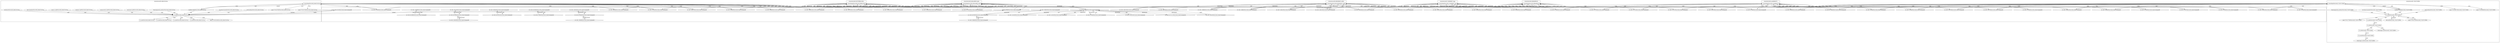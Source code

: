 digraph G {
	"10.1.80.1:35878#ServerID_OuterContainerID"->"1_fwatchdog#ServerID_667d78fb58-2fhs5"[ label="GET" ];
	"10.1.80.1:35876#ServerID_OuterContainerID"->"1_fwatchdog#ServerID_667d78fb58-2fhs5"[ label="GET" ];
	"1_fwatchdog#ServerID_667d78fb58-2fhs5"->"10.1.80.1:35876#ServerID_OuterContainerID"[ label="RESPONSE" ];
	"1_fwatchdog#ServerID_667d78fb58-2fhs5"->"10.1.80.1:35878#ServerID_OuterContainerID"[ label="RESPONSE" ];
	"10.1.80.1:35876#ServerID_OuterContainerID"->"1_fwatchdog#ServerID_79226724f3b6"[ label="read" ];
	"10.1.80.1:35878#ServerID_OuterContainerID"->"1_fwatchdog#ServerID_79226724f3b6"[ label="read" ];
	"10.1.80.1:46879#ServerID_OuterContainerID"->"1_fwatchdog#ServerID_6dcbcc88d5-4vpdn"[ label="GET" ];
	"1_fwatchdog#ServerID_6dcbcc88d5-4vpdn"->"10.1.80.1:46879#ServerID_OuterContainerID"[ label="RESPONSE" ];
	"10.1.80.1:46878#ServerID_OuterContainerID"->"1_fwatchdog#ServerID_6dcbcc88d5-4vpdn"[ label="GET" ];
	"1_fwatchdog#ServerID_6dcbcc88d5-4vpdn"->"10.1.80.1:46878#ServerID_OuterContainerID"[ label="RESPONSE" ];
	"10.1.80.1:45810#ServerID_OuterContainerID"->"1_fwatchdog#ServerID_8665dd9487-x4b6d"[ label="GET" ];
	"10.1.80.1:45812#ServerID_OuterContainerID"->"1_fwatchdog#ServerID_8665dd9487-x4b6d"[ label="GET" ];
	"1_fwatchdog#ServerID_79226724f3b6"->"10.1.80.1:35876#ServerID_OuterContainerID"[ label="write" ];
	"1_fwatchdog#ServerID_8665dd9487-x4b6d"->"10.1.80.1:45810#ServerID_OuterContainerID"[ label="RESPONSE" ];
	"1_fwatchdog#ServerID_8665dd9487-x4b6d"->"10.1.80.1:45812#ServerID_OuterContainerID"[ label="RESPONSE" ];
	"10.1.80.1:47366#ServerID_OuterContainerID"->"1_fwatchdog#ServerID_76c96688d7-2rgjp"[ label="GET" ];
	"1_fwatchdog#ServerID_76c96688d7-2rgjp"->"10.1.80.1:47366#ServerID_OuterContainerID"[ label="RESPONSE" ];
	"10.1.80.1:47367#ServerID_OuterContainerID"->"1_fwatchdog#ServerID_76c96688d7-2rgjp"[ label="GET" ];
	"1_fwatchdog#ServerID_76c96688d7-2rgjp"->"10.1.80.1:47367#ServerID_OuterContainerID"[ label="RESPONSE" ];
	"10.1.80.1:35901#ServerID_OuterContainerID"->"1_fwatchdog#ServerID_667d78fb58-2fhs5"[ label="GET" ];
	"1_fwatchdog#ServerID_667d78fb58-2fhs5"->"10.1.80.1:35901#ServerID_OuterContainerID"[ label="RESPONSE" ];
	"10.1.80.1:35900#ServerID_OuterContainerID"->"1_fwatchdog#ServerID_667d78fb58-2fhs5"[ label="GET" ];
	"1_fwatchdog#ServerID_79226724f3b6"->"10.1.80.1:35878#ServerID_OuterContainerID"[ label="write" ];
	"1_fwatchdog#ServerID_667d78fb58-2fhs5"->"10.1.80.1:35900#ServerID_OuterContainerID"[ label="RESPONSE" ];
	"10.1.80.1:46902#ServerID_OuterContainerID"->"1_fwatchdog#ServerID_6dcbcc88d5-4vpdn"[ label="GET" ];
	"1_fwatchdog#ServerID_6dcbcc88d5-4vpdn"->"10.1.80.1:46902#ServerID_OuterContainerID"[ label="RESPONSE" ];
	"10.1.80.1:46904#ServerID_OuterContainerID"->"1_fwatchdog#ServerID_6dcbcc88d5-4vpdn"[ label="GET" ];
	"1_fwatchdog#ServerID_6dcbcc88d5-4vpdn"->"10.1.80.1:46904#ServerID_OuterContainerID"[ label="RESPONSE" ];
	"10.1.80.1:46878#ServerID_OuterContainerID"->"1_fwatchdog#ServerID_d4de233c55aa"[ label="read" ];
	"10.1.80.1:46879#ServerID_OuterContainerID"->"1_fwatchdog#ServerID_d4de233c55aa"[ label="read" ];
	"1_fwatchdog#ServerID_d4de233c55aa"->"10.1.80.1:46879#ServerID_OuterContainerID"[ label="write" ];
	"1_fwatchdog#ServerID_d4de233c55aa"->"10.1.80.1:46878#ServerID_OuterContainerID"[ label="write" ];
	"10.1.80.1:45810#ServerID_OuterContainerID"->"1_fwatchdog#ServerID_8df4e6f0b536"[ label="read" ];
	"10.1.80.1:45812#ServerID_OuterContainerID"->"1_fwatchdog#ServerID_8df4e6f0b536"[ label="read" ];
	"1_fwatchdog#ServerID_8df4e6f0b536"->"10.1.80.1:45810#ServerID_OuterContainerID"[ label="write" ];
	"1_fwatchdog#ServerID_8df4e6f0b536"->"10.1.80.1:45812#ServerID_OuterContainerID"[ label="write" ];
	"10.1.80.1:47367#ServerID_OuterContainerID"->"1_fwatchdog#ServerID_a5edef8e0079"[ label="read" ];
	"10.1.80.1:47366#ServerID_OuterContainerID"->"1_fwatchdog#ServerID_a5edef8e0079"[ label="read" ];
	"1_fwatchdog#ServerID_a5edef8e0079"->"10.1.80.1:47366#ServerID_OuterContainerID"[ label="write" ];
	"1_fwatchdog#ServerID_a5edef8e0079"->"10.1.80.1:47367#ServerID_OuterContainerID"[ label="write" ];
	"10.1.80.1:45834#ServerID_OuterContainerID"->"1_fwatchdog#ServerID_8665dd9487-x4b6d"[ label="GET" ];
	"10.1.80.1:45836#ServerID_OuterContainerID"->"1_fwatchdog#ServerID_8665dd9487-x4b6d"[ label="GET" ];
	"1_fwatchdog#ServerID_8665dd9487-x4b6d"->"10.1.80.1:45836#ServerID_OuterContainerID"[ label="RESPONSE" ];
	"1_fwatchdog#ServerID_8665dd9487-x4b6d"->"10.1.80.1:45834#ServerID_OuterContainerID"[ label="RESPONSE" ];
	"10.1.80.1:47394#ServerID_OuterContainerID"->"1_fwatchdog#ServerID_76c96688d7-2rgjp"[ label="GET" ];
	"10.1.80.1:47392#ServerID_OuterContainerID"->"1_fwatchdog#ServerID_76c96688d7-2rgjp"[ label="GET" ];
	"1_fwatchdog#ServerID_76c96688d7-2rgjp"->"10.1.80.1:47392#ServerID_OuterContainerID"[ label="RESPONSE" ];
	"1_fwatchdog#ServerID_76c96688d7-2rgjp"->"10.1.80.1:47394#ServerID_OuterContainerID"[ label="RESPONSE" ];
	"10.1.80.247:53254#ServerID_OuterContainerID"->"1_fwatchdog#ServerID_6dcbcc88d5-4vpdn"[ label="POST" ];
	"1_fwatchdog#ServerID_6dcbcc88d5-4vpdn"->"gateway:8080#ServerID_OuterContainerID"[ label="POST" ];
	"1_fwatchdog#ServerID_6dcbcc88d5-4vpdn"->"10.1.80.247:8080#ServerID_OuterContainerID"[ label="POST" ];
	"10.1.80.247:54828#ServerID_OuterContainerID"->"1_fwatchdog#ServerID_667d78fb58-2fhs5"[ label="POST" ];
	"1_fwatchdog#ServerID_667d78fb58-2fhs5"->"10.1.80.247:54828#ServerID_OuterContainerID"[ label="RESPONSE" ];
	"10.1.80.247:8080#ServerID_OuterContainerID"->"1_fwatchdog#ServerID_6dcbcc88d5-4vpdn"[ label="RESPONSE" ];
	"gateway:8080#ServerID_OuterContainerID"->"1_fwatchdog#ServerID_6dcbcc88d5-4vpdn"[ label="RESPONSE" ];
	"1_fwatchdog#ServerID_6dcbcc88d5-4vpdn"->"10.1.80.247:53254#ServerID_OuterContainerID"[ label="RESPONSE" ];
	"10.1.80.1:35946#ServerID_OuterContainerID"->"1_fwatchdog#ServerID_667d78fb58-2fhs5"[ label="GET" ];
	"1_fwatchdog#ServerID_667d78fb58-2fhs5"->"10.1.80.1:35946#ServerID_OuterContainerID"[ label="RESPONSE" ];
	"10.1.80.1:35948#ServerID_OuterContainerID"->"1_fwatchdog#ServerID_667d78fb58-2fhs5"[ label="GET" ];
	"1_fwatchdog#ServerID_667d78fb58-2fhs5"->"10.1.80.1:35948#ServerID_OuterContainerID"[ label="RESPONSE" ];
	"10.1.80.1:46949#ServerID_OuterContainerID"->"1_fwatchdog#ServerID_6dcbcc88d5-4vpdn"[ label="GET" ];
	"1_fwatchdog#ServerID_6dcbcc88d5-4vpdn"->"10.1.80.1:46949#ServerID_OuterContainerID"[ label="RESPONSE" ];
	"10.1.80.1:46948#ServerID_OuterContainerID"->"1_fwatchdog#ServerID_6dcbcc88d5-4vpdn"[ label="GET" ];
	"1_fwatchdog#ServerID_6dcbcc88d5-4vpdn"->"10.1.80.1:46948#ServerID_OuterContainerID"[ label="RESPONSE" ];
	"10.1.80.1:45880#ServerID_OuterContainerID"->"1_fwatchdog#ServerID_8665dd9487-x4b6d"[ label="GET" ];
	"1_fwatchdog#ServerID_8665dd9487-x4b6d"->"10.1.80.1:45880#ServerID_OuterContainerID"[ label="RESPONSE" ];
	"10.1.80.1:45882#ServerID_OuterContainerID"->"1_fwatchdog#ServerID_8665dd9487-x4b6d"[ label="GET" ];
	"1_fwatchdog#ServerID_8665dd9487-x4b6d"->"10.1.80.1:45882#ServerID_OuterContainerID"[ label="RESPONSE" ];
	"10.1.80.1:47437#ServerID_OuterContainerID"->"1_fwatchdog#ServerID_76c96688d7-2rgjp"[ label="GET" ];
	"1_fwatchdog#ServerID_76c96688d7-2rgjp"->"10.1.80.1:47437#ServerID_OuterContainerID"[ label="RESPONSE" ];
	"10.1.80.1:47436#ServerID_OuterContainerID"->"1_fwatchdog#ServerID_76c96688d7-2rgjp"[ label="GET" ];
	"1_fwatchdog#ServerID_76c96688d7-2rgjp"->"10.1.80.1:47436#ServerID_OuterContainerID"[ label="RESPONSE" ];
	"10.1.80.1:35978#ServerID_OuterContainerID"->"1_fwatchdog#ServerID_667d78fb58-2fhs5"[ label="GET" ];
	"1_fwatchdog#ServerID_667d78fb58-2fhs5"->"10.1.80.1:35978#ServerID_OuterContainerID"[ label="RESPONSE" ];
	"10.1.80.1:35979#ServerID_OuterContainerID"->"1_fwatchdog#ServerID_667d78fb58-2fhs5"[ label="GET" ];
	"1_fwatchdog#ServerID_667d78fb58-2fhs5"->"10.1.80.1:35979#ServerID_OuterContainerID"[ label="RESPONSE" ];
	"10.1.80.1:46980#ServerID_OuterContainerID"->"1_fwatchdog#ServerID_6dcbcc88d5-4vpdn"[ label="GET" ];
	"1_fwatchdog#ServerID_6dcbcc88d5-4vpdn"->"10.1.80.1:46980#ServerID_OuterContainerID"[ label="RESPONSE" ];
	"10.1.80.1:46981#ServerID_OuterContainerID"->"1_fwatchdog#ServerID_6dcbcc88d5-4vpdn"[ label="GET" ];
	"1_fwatchdog#ServerID_6dcbcc88d5-4vpdn"->"10.1.80.1:46981#ServerID_OuterContainerID"[ label="RESPONSE" ];
	"10.1.80.1:45915#ServerID_OuterContainerID"->"1_fwatchdog#ServerID_8665dd9487-x4b6d"[ label="GET" ];
	"1_fwatchdog#ServerID_8665dd9487-x4b6d"->"10.1.80.1:45915#ServerID_OuterContainerID"[ label="RESPONSE" ];
	"10.1.80.1:45914#ServerID_OuterContainerID"->"1_fwatchdog#ServerID_8665dd9487-x4b6d"[ label="GET" ];
	"1_fwatchdog#ServerID_8665dd9487-x4b6d"->"10.1.80.1:45914#ServerID_OuterContainerID"[ label="RESPONSE" ];
	"10.1.80.1:47470#ServerID_OuterContainerID"->"1_fwatchdog#ServerID_76c96688d7-2rgjp"[ label="GET" ];
	"10.1.80.1:47472#ServerID_OuterContainerID"->"1_fwatchdog#ServerID_76c96688d7-2rgjp"[ label="GET" ];
	"1_fwatchdog#ServerID_76c96688d7-2rgjp"->"10.1.80.1:47472#ServerID_OuterContainerID"[ label="RESPONSE" ];
	"1_fwatchdog#ServerID_76c96688d7-2rgjp"->"10.1.80.1:47470#ServerID_OuterContainerID"[ label="RESPONSE" ];
	"10.1.80.1:36001#ServerID_OuterContainerID"->"1_fwatchdog#ServerID_667d78fb58-2fhs5"[ label="GET" ];
	"1_fwatchdog#ServerID_667d78fb58-2fhs5"->"10.1.80.1:36001#ServerID_OuterContainerID"[ label="RESPONSE" ];
	"10.1.80.1:36000#ServerID_OuterContainerID"->"1_fwatchdog#ServerID_667d78fb58-2fhs5"[ label="GET" ];
	"1_fwatchdog#ServerID_667d78fb58-2fhs5"->"10.1.80.1:36000#ServerID_OuterContainerID"[ label="RESPONSE" ];
	"10.1.80.1:47003#ServerID_OuterContainerID"->"1_fwatchdog#ServerID_6dcbcc88d5-4vpdn"[ label="GET" ];
	"10.1.80.1:47002#ServerID_OuterContainerID"->"1_fwatchdog#ServerID_6dcbcc88d5-4vpdn"[ label="GET" ];
	"1_fwatchdog#ServerID_6dcbcc88d5-4vpdn"->"10.1.80.1:47003#ServerID_OuterContainerID"[ label="RESPONSE" ];
	"1_fwatchdog#ServerID_6dcbcc88d5-4vpdn"->"10.1.80.1:47002#ServerID_OuterContainerID"[ label="RESPONSE" ];
	"10.1.80.1:45934#ServerID_OuterContainerID"->"1_fwatchdog#ServerID_8665dd9487-x4b6d"[ label="GET" ];
	"10.1.80.1:45935#ServerID_OuterContainerID"->"1_fwatchdog#ServerID_8665dd9487-x4b6d"[ label="GET" ];
	"1_fwatchdog#ServerID_8665dd9487-x4b6d"->"10.1.80.1:45934#ServerID_OuterContainerID"[ label="RESPONSE" ];
	"1_fwatchdog#ServerID_8665dd9487-x4b6d"->"10.1.80.1:45935#ServerID_OuterContainerID"[ label="RESPONSE" ];
	"10.1.80.1:47496#ServerID_OuterContainerID"->"1_fwatchdog#ServerID_76c96688d7-2rgjp"[ label="GET" ];
	"1_fwatchdog#ServerID_76c96688d7-2rgjp"->"10.1.80.1:47496#ServerID_OuterContainerID"[ label="RESPONSE" ];
	"10.1.80.1:47494#ServerID_OuterContainerID"->"1_fwatchdog#ServerID_76c96688d7-2rgjp"[ label="GET" ];
	"1_fwatchdog#ServerID_76c96688d7-2rgjp"->"10.1.80.1:47494#ServerID_OuterContainerID"[ label="RESPONSE" ];
	"10.1.80.1:35901#ServerID_OuterContainerID"->"1_fwatchdog#ServerID_79226724f3b6"[ label="read" ];
	"10.1.80.1:35900#ServerID_OuterContainerID"->"1_fwatchdog#ServerID_79226724f3b6"[ label="read" ];
	"1_fwatchdog#ServerID_79226724f3b6"->"10.1.80.1:35901#ServerID_OuterContainerID"[ label="write" ];
	"1_fwatchdog#ServerID_79226724f3b6"->"10.1.80.1:35900#ServerID_OuterContainerID"[ label="write" ];
	"10.1.80.1:46904#ServerID_OuterContainerID"->"1_fwatchdog#ServerID_d4de233c55aa"[ label="read" ];
	"1_fwatchdog#ServerID_d4de233c55aa"->"10.1.80.1:46902#ServerID_OuterContainerID"[ label="write" ];
	"10.1.80.1:46902#ServerID_OuterContainerID"->"1_fwatchdog#ServerID_d4de233c55aa"[ label="read" ];
	"1_fwatchdog#ServerID_d4de233c55aa"->"10.1.80.1:46904#ServerID_OuterContainerID"[ label="write" ];
	"10.1.80.1:45834#ServerID_OuterContainerID"->"1_fwatchdog#ServerID_8df4e6f0b536"[ label="read" ];
	"10.1.80.1:45836#ServerID_OuterContainerID"->"1_fwatchdog#ServerID_8df4e6f0b536"[ label="read" ];
	"1_fwatchdog#ServerID_8df4e6f0b536"->"10.1.80.1:45834#ServerID_OuterContainerID"[ label="write" ];
	"1_fwatchdog#ServerID_8df4e6f0b536"->"10.1.80.1:45836#ServerID_OuterContainerID"[ label="write" ];
	"10.1.80.1:47392#ServerID_OuterContainerID"->"1_fwatchdog#ServerID_a5edef8e0079"[ label="read" ];
	"10.1.80.1:47394#ServerID_OuterContainerID"->"1_fwatchdog#ServerID_a5edef8e0079"[ label="read" ];
	"1_fwatchdog#ServerID_a5edef8e0079"->"10.1.80.1:47392#ServerID_OuterContainerID"[ label="write" ];
	"1_fwatchdog#ServerID_d4de233c55aa"->"pipe:[273416759]#ServerID_d4de233c55aa"[ label="write" ];
	"10.1.80.247:53254#ServerID_OuterContainerID"->"1_fwatchdog#ServerID_d4de233c55aa"[ label="read" ];
	"1_fwatchdog#ServerID_a5edef8e0079"->"10.1.80.1:47394#ServerID_OuterContainerID"[ label="write" ];
	"1_fwatchdog#ServerID_d4de233c55aa"->"localhost:3000#ServerID_d4de233c55aa"[ label="connect" ];
	"1_fwatchdog#ServerID_d4de233c55aa"->"localhost:3000#ServerID_d4de233c55aa"[ label="write" ];
	"localhost:3000#ServerID_d4de233c55aa"->"1_fwatchdog#ServerID_d4de233c55aa"[ label="read" ];
	"localhost:3000#ServerID_d4de233c55aa"->"10_node#ServerID_d4de233c55aa"[ label="read" ];
	"/home/app/node_modules#ServerID_d4de233c55aa"->"10_node#ServerID_d4de233c55aa"[ label="read" ];
	"10_node#ServerID_d4de233c55aa"->"pipe:[273418164]#ServerID_d4de233c55aa"[ label="write" ];
	"/etc/resolv.conf#ServerID_d4de233c55aa"->"10_node#ServerID_d4de233c55aa"[ label="read" ];
	"10_node#ServerID_d4de233c55aa"->"22_node#ServerID_d4de233c55aa"[ label="clone" ];
	"/etc/nsswitch.conf#ServerID_d4de233c55aa"->"10_node#ServerID_d4de233c55aa"[ label="read" ];
	"/etc/host.conf#ServerID_d4de233c55aa"->"10_node#ServerID_d4de233c55aa"[ label="read" ];
	"/etc/svc.conf#ServerID_d4de233c55aa"->"10_node#ServerID_d4de233c55aa"[ label="read" ];
	"10_node#ServerID_d4de233c55aa"->"25_node#ServerID_d4de233c55aa"[ label="clone" ];
	"10_node#ServerID_d4de233c55aa"->"23_node#ServerID_d4de233c55aa"[ label="clone" ];
	"/dev/urandom#ServerID_d4de233c55aa"->"10_node#ServerID_d4de233c55aa"[ label="read" ];
	"10_node#ServerID_d4de233c55aa"->"24_node#ServerID_d4de233c55aa"[ label="clone" ];
	"/etc/hosts#ServerID_d4de233c55aa"->"10_node#ServerID_d4de233c55aa"[ label="read" ];
	"10_node#ServerID_d4de233c55aa"->"10.152.183.10:53#ServerID_OuterContainerID"[ label="sendto" ];
	"10.152.183.10:53#ServerID_OuterContainerID"->"10_node#ServerID_d4de233c55aa"[ label="recvfrom" ];
	"10_node#ServerID_d4de233c55aa"->"gateway:8080#ServerID_OuterContainerID"[ label="connect" ];
	"1_fwatchdog#ServerID_79226724f3b6"->"localhost:3000#ServerID_79226724f3b6"[ label="write" ];
	"10.1.80.247:54828#ServerID_OuterContainerID"->"1_fwatchdog#ServerID_79226724f3b6"[ label="read" ];
	"1_fwatchdog#ServerID_79226724f3b6"->"localhost:3000#ServerID_79226724f3b6"[ label="connect" ];
	"localhost:3000#ServerID_79226724f3b6"->"1_fwatchdog#ServerID_79226724f3b6"[ label="read" ];
	"localhost:3000#ServerID_79226724f3b6"->"10_node#ServerID_79226724f3b6"[ label="read" ];
	"1_fwatchdog#ServerID_79226724f3b6"->"pipe:[273416607]#ServerID_79226724f3b6"[ label="write" ];
	"/home/app/node_modules#ServerID_79226724f3b6"->"10_node#ServerID_79226724f3b6"[ label="read" ];
	"10_node#ServerID_79226724f3b6"->"pipe:[273417785]#ServerID_79226724f3b6"[ label="write" ];
	"22_node#ServerID_79226724f3b6"->"22_sh#ServerID_79226724f3b6"[ label="execve" ];
	"pipe:[273416745]#ServerID_79226724f3b6"->"10_node#ServerID_79226724f3b6"[ label="read" ];
	"23_touch#ServerID_79226724f3b6"->"/home/app/2.txt#ServerID_79226724f3b6"[ label="write" ];
	"23_sh#ServerID_79226724f3b6"->"23_touch#ServerID_79226724f3b6"[ label="execve" ];
	"22_sh#ServerID_79226724f3b6"->"/home/app/3.txt#ServerID_79226724f3b6"[ label="write" ];
	"10_node#ServerID_79226724f3b6"->"22_node#ServerID_79226724f3b6"[ label="fork" ];
	"/dev/null#ServerID_79226724f3b6"->"10_node#ServerID_79226724f3b6"[ label="read" ];
	"10_node#ServerID_79226724f3b6"->"pipe:[273416745]#ServerID_79226724f3b6"[ label="write" ];
	"22_sh#ServerID_79226724f3b6"->"23_sh#ServerID_79226724f3b6"[ label="fork" ];
	"10_node#ServerID_79226724f3b6"->"/dev/null#ServerID_79226724f3b6"[ label="write" ];
	"/etc/localtime#ServerID_79226724f3b6"->"10_node#ServerID_79226724f3b6"[ label="read" ];
	"/usr/share/zoneinfo/#ServerID_79226724f3b6"->"10_node#ServerID_79226724f3b6"[ label="read" ];
	"gateway:8080#ServerID_OuterContainerID"->"10_node#ServerID_d4de233c55aa"[ label="read" ];
	"1_fwatchdog#ServerID_79226724f3b6"->"pipe:[273416608]#ServerID_79226724f3b6"[ label="write" ];
	"1_fwatchdog#ServerID_79226724f3b6"->"10.1.80.247:54828#ServerID_OuterContainerID"[ label="write" ];
	"/etc/localtime#ServerID_d4de233c55aa"->"10_node#ServerID_d4de233c55aa"[ label="read" ];
	"/usr/share/zoneinfo/#ServerID_d4de233c55aa"->"10_node#ServerID_d4de233c55aa"[ label="read" ];
	"1_fwatchdog#ServerID_d4de233c55aa"->"pipe:[273416760]#ServerID_d4de233c55aa"[ label="write" ];
	"1_fwatchdog#ServerID_d4de233c55aa"->"10.1.80.247:53254#ServerID_OuterContainerID"[ label="write" ];
	"10.1.80.1:35948#ServerID_OuterContainerID"->"1_fwatchdog#ServerID_79226724f3b6"[ label="read" ];
	"1_fwatchdog#ServerID_79226724f3b6"->"10.1.80.1:35946#ServerID_OuterContainerID"[ label="write" ];
	"1_fwatchdog#ServerID_79226724f3b6"->"10.1.80.1:35948#ServerID_OuterContainerID"[ label="write" ];
	"10.1.80.1:46948#ServerID_OuterContainerID"->"1_fwatchdog#ServerID_d4de233c55aa"[ label="read" ];
	"10.1.80.1:35946#ServerID_OuterContainerID"->"1_fwatchdog#ServerID_79226724f3b6"[ label="read" ];
	"1_fwatchdog#ServerID_d4de233c55aa"->"10.1.80.1:46948#ServerID_OuterContainerID"[ label="write" ];
	"1_fwatchdog#ServerID_d4de233c55aa"->"10.1.80.1:46949#ServerID_OuterContainerID"[ label="write" ];
	"10.1.80.1:46949#ServerID_OuterContainerID"->"1_fwatchdog#ServerID_d4de233c55aa"[ label="read" ];
	"10.1.80.1:45880#ServerID_OuterContainerID"->"1_fwatchdog#ServerID_8df4e6f0b536"[ label="read" ];
	"10.1.80.1:45882#ServerID_OuterContainerID"->"1_fwatchdog#ServerID_8df4e6f0b536"[ label="read" ];
	"1_fwatchdog#ServerID_8df4e6f0b536"->"10.1.80.1:45880#ServerID_OuterContainerID"[ label="write" ];
	"1_fwatchdog#ServerID_8df4e6f0b536"->"10.1.80.1:45882#ServerID_OuterContainerID"[ label="write" ];
	"10.1.80.1:47437#ServerID_OuterContainerID"->"1_fwatchdog#ServerID_a5edef8e0079"[ label="read" ];
	"1_fwatchdog#ServerID_a5edef8e0079"->"10.1.80.1:47437#ServerID_OuterContainerID"[ label="write" ];
	"10.1.80.1:47436#ServerID_OuterContainerID"->"1_fwatchdog#ServerID_a5edef8e0079"[ label="read" ];
	"1_fwatchdog#ServerID_a5edef8e0079"->"10.1.80.1:47436#ServerID_OuterContainerID"[ label="write" ];
	"10.1.80.1:35979#ServerID_OuterContainerID"->"1_fwatchdog#ServerID_79226724f3b6"[ label="read" ];
	"10.1.80.1:35978#ServerID_OuterContainerID"->"1_fwatchdog#ServerID_79226724f3b6"[ label="read" ];
	"1_fwatchdog#ServerID_79226724f3b6"->"10.1.80.1:35978#ServerID_OuterContainerID"[ label="write" ];
	"1_fwatchdog#ServerID_79226724f3b6"->"10.1.80.1:35979#ServerID_OuterContainerID"[ label="write" ];
	"10.1.80.1:46980#ServerID_OuterContainerID"->"1_fwatchdog#ServerID_d4de233c55aa"[ label="read" ];
	"1_fwatchdog#ServerID_d4de233c55aa"->"10.1.80.1:46980#ServerID_OuterContainerID"[ label="write" ];
	"10.1.80.1:46981#ServerID_OuterContainerID"->"1_fwatchdog#ServerID_d4de233c55aa"[ label="read" ];
	"1_fwatchdog#ServerID_d4de233c55aa"->"10.1.80.1:46981#ServerID_OuterContainerID"[ label="write" ];
	"10.1.80.1:45915#ServerID_OuterContainerID"->"1_fwatchdog#ServerID_8df4e6f0b536"[ label="read" ];
	"10.1.80.1:45914#ServerID_OuterContainerID"->"1_fwatchdog#ServerID_8df4e6f0b536"[ label="read" ];
	"1_fwatchdog#ServerID_8df4e6f0b536"->"10.1.80.1:45915#ServerID_OuterContainerID"[ label="write" ];
	"1_fwatchdog#ServerID_8df4e6f0b536"->"10.1.80.1:45914#ServerID_OuterContainerID"[ label="write" ];
	"10.1.80.1:47472#ServerID_OuterContainerID"->"1_fwatchdog#ServerID_a5edef8e0079"[ label="read" ];
	"10.1.80.1:47470#ServerID_OuterContainerID"->"1_fwatchdog#ServerID_a5edef8e0079"[ label="read" ];
	"1_fwatchdog#ServerID_a5edef8e0079"->"10.1.80.1:47472#ServerID_OuterContainerID"[ label="write" ];
	"1_fwatchdog#ServerID_a5edef8e0079"->"10.1.80.1:47470#ServerID_OuterContainerID"[ label="write" ];
	"10.1.80.1:36000#ServerID_OuterContainerID"->"1_fwatchdog#ServerID_79226724f3b6"[ label="read" ];
	"1_fwatchdog#ServerID_79226724f3b6"->"10.1.80.1:36001#ServerID_OuterContainerID"[ label="write" ];
	"10.1.80.1:36001#ServerID_OuterContainerID"->"1_fwatchdog#ServerID_79226724f3b6"[ label="read" ];
	"10.1.80.1:45935#ServerID_OuterContainerID"->"1_fwatchdog#ServerID_8df4e6f0b536"[ label="read" ];
	"1_fwatchdog#ServerID_79226724f3b6"->"10.1.80.1:36000#ServerID_OuterContainerID"[ label="write" ];
	"1_fwatchdog#ServerID_d4de233c55aa"->"10.1.80.1:47003#ServerID_OuterContainerID"[ label="write" ];
	"10.1.80.1:47003#ServerID_OuterContainerID"->"1_fwatchdog#ServerID_d4de233c55aa"[ label="read" ];
	"10.1.80.1:47002#ServerID_OuterContainerID"->"1_fwatchdog#ServerID_d4de233c55aa"[ label="read" ];
	"1_fwatchdog#ServerID_d4de233c55aa"->"10.1.80.1:47002#ServerID_OuterContainerID"[ label="write" ];
	"10.1.80.1:45934#ServerID_OuterContainerID"->"1_fwatchdog#ServerID_8df4e6f0b536"[ label="read" ];
	"1_fwatchdog#ServerID_8df4e6f0b536"->"10.1.80.1:45935#ServerID_OuterContainerID"[ label="write" ];
	"1_fwatchdog#ServerID_8df4e6f0b536"->"10.1.80.1:45934#ServerID_OuterContainerID"[ label="write" ];
	"10.1.80.1:47494#ServerID_OuterContainerID"->"1_fwatchdog#ServerID_a5edef8e0079"[ label="read" ];
	"10.1.80.1:47496#ServerID_OuterContainerID"->"1_fwatchdog#ServerID_a5edef8e0079"[ label="read" ];
	"1_fwatchdog#ServerID_a5edef8e0079"->"10.1.80.1:47496#ServerID_OuterContainerID"[ label="write" ];
	"1_fwatchdog#ServerID_a5edef8e0079"->"10.1.80.1:47494#ServerID_OuterContainerID"[ label="write" ];
	"10.1.80.247:8080#ServerID_OuterContainerID"->"10.1.80.1:52341#ServerID_OuterContainerID"[ label="RESPONSE" ];
	"10.1.80.1:52341#ServerID_OuterContainerID"->"10.1.80.247:8080#ServerID_OuterContainerID"[ label="GET" ];
	"10.1.80.1:52340#ServerID_OuterContainerID"->"10.1.80.247:8080#ServerID_OuterContainerID"[ label="GET" ];
	"10.1.80.247:8080#ServerID_OuterContainerID"->"10.1.80.1:52340#ServerID_OuterContainerID"[ label="RESPONSE" ];
	"10.1.80.1:36492#ServerID_OuterContainerID"->"10.1.80.245:9093#ServerID_OuterContainerID"[ label="GET" ];
	"10.1.80.245:9093#ServerID_OuterContainerID"->"10.1.80.1:36492#ServerID_OuterContainerID"[ label="RESPONSE" ];
	"10.1.80.1:52834#ServerID_OuterContainerID"->"10.1.80.233:8000#ServerID_OuterContainerID"[ label="GET" ];
	"10.1.80.233:8000#ServerID_OuterContainerID"->"10.1.80.1:52834#ServerID_OuterContainerID"[ label="RESPONSE" ];
	"10.1.80.1:56163#ServerID_OuterContainerID"->"10.1.80.247:8080#ServerID_OuterContainerID"[ label="POST" ];
	"10.1.80.247:8080#ServerID_OuterContainerID"->"10.1.80.1:56163#ServerID_OuterContainerID"[ label="RESPONSE" ];
	"10.1.80.247:8080#ServerID_OuterContainerID"->"10.0.88.125:31112#ServerID_OuterContainerID"[ label="RESPONSE" ];
	"10.1.80.1:36408#ServerID_OuterContainerID"->"10.1.80.233:8000#ServerID_OuterContainerID"[ label="GET" ];
	"10.1.80.233:8000#ServerID_OuterContainerID"->"10.1.80.1:36408#ServerID_OuterContainerID"[ label="RESPONSE" ];
	"10.1.80.243:49946#ServerID_OuterContainerID"->"10.1.80.247:8082#ServerID_OuterContainerID"[ label="GET" ];
	"10.1.80.247:8082#ServerID_OuterContainerID"->"10.1.80.243:49946#ServerID_OuterContainerID"[ label="RESPONSE" ];
	"10.1.80.1:52435#ServerID_OuterContainerID"->"10.1.80.247:8080#ServerID_OuterContainerID"[ label="GET" ];
	"10.1.80.1:52434#ServerID_OuterContainerID"->"10.1.80.247:8080#ServerID_OuterContainerID"[ label="GET" ];
	"10.1.80.247:8080#ServerID_OuterContainerID"->"10.1.80.1:52435#ServerID_OuterContainerID"[ label="RESPONSE" ];
	"10.1.80.247:8080#ServerID_OuterContainerID"->"10.1.80.1:52434#ServerID_OuterContainerID"[ label="RESPONSE" ];
	"10.1.80.1:56546#ServerID_OuterContainerID"->"10.1.80.235:8181#ServerID_OuterContainerID"[ label="GET" ];
	"10.1.80.235:8181#ServerID_OuterContainerID"->"10.1.80.1:56546#ServerID_OuterContainerID"[ label="RESPONSE" ];
	"10.1.80.1:39134#ServerID_OuterContainerID"->"10.1.80.243:9090#ServerID_OuterContainerID"[ label="GET" ];
	"10.1.80.243:9090#ServerID_OuterContainerID"->"10.1.80.1:39134#ServerID_OuterContainerID"[ label="RESPONSE" ];
	"10.1.80.1:36584#ServerID_OuterContainerID"->"10.1.80.245:9093#ServerID_OuterContainerID"[ label="GET" ];
	"10.1.80.245:9093#ServerID_OuterContainerID"->"10.1.80.1:36584#ServerID_OuterContainerID"[ label="RESPONSE" ];
	"10.1.80.1:32868#ServerID_OuterContainerID"->"10.1.80.235:8080#ServerID_OuterContainerID"[ label="GET" ];
	"10.1.80.235:8080#ServerID_OuterContainerID"->"10.1.80.1:32868#ServerID_OuterContainerID"[ label="RESPONSE" ];
	"10.1.80.1:39184#ServerID_OuterContainerID"->"10.1.80.243:9090#ServerID_OuterContainerID"[ label="GET" ];
	"10.1.80.243:9090#ServerID_OuterContainerID"->"10.1.80.1:39184#ServerID_OuterContainerID"[ label="RESPONSE" ];
	subgraph "clusterServerID_667d78fb58-2fhs5" {
	label="clusterServerID_667d78fb58-2fhs5";
	"1_fwatchdog#ServerID_667d78fb58-2fhs5" [ shape=box ];

}
;
	subgraph "clusterServerID_6dcbcc88d5-4vpdn" {
	label="clusterServerID_6dcbcc88d5-4vpdn";
	"1_fwatchdog#ServerID_6dcbcc88d5-4vpdn" [ shape=box ];

}
;
	subgraph "clusterServerID_76c96688d7-2rgjp" {
	label="clusterServerID_76c96688d7-2rgjp";
	"1_fwatchdog#ServerID_76c96688d7-2rgjp" [ shape=box ];

}
;
	subgraph "clusterServerID_79226724f3b6" {
	label="clusterServerID_79226724f3b6";
	"/dev/null#ServerID_79226724f3b6" [ shape=ellipse ];
	"/etc/localtime#ServerID_79226724f3b6" [ shape=ellipse ];
	"/home/app/2.txt#ServerID_79226724f3b6" [ shape=ellipse ];
	"/home/app/3.txt#ServerID_79226724f3b6" [ shape=ellipse ];
	"/home/app/node_modules#ServerID_79226724f3b6" [ shape=ellipse ];
	"/usr/share/zoneinfo/#ServerID_79226724f3b6" [ shape=ellipse ];
	"10_node#ServerID_79226724f3b6" [ shape=box ];
	"1_fwatchdog#ServerID_79226724f3b6" [ shape=box ];
	"22_node#ServerID_79226724f3b6" [ shape=box ];
	"22_sh#ServerID_79226724f3b6" [ shape=box ];
	"23_sh#ServerID_79226724f3b6" [ shape=box ];
	"23_touch#ServerID_79226724f3b6" [ shape=box ];
	"localhost:3000#ServerID_79226724f3b6" [ shape=diamond ];
	"pipe:[273416607]#ServerID_79226724f3b6" [ shape=ellipse ];
	"pipe:[273416608]#ServerID_79226724f3b6" [ shape=ellipse ];
	"pipe:[273416745]#ServerID_79226724f3b6" [ shape=ellipse ];
	"pipe:[273417785]#ServerID_79226724f3b6" [ shape=ellipse ];

}
;
	subgraph "clusterServerID_8665dd9487-x4b6d" {
	label="clusterServerID_8665dd9487-x4b6d";
	"1_fwatchdog#ServerID_8665dd9487-x4b6d" [ shape=box ];

}
;
	subgraph "clusterServerID_8df4e6f0b536" {
	label="clusterServerID_8df4e6f0b536";
	"1_fwatchdog#ServerID_8df4e6f0b536" [ shape=box ];

}
;
	subgraph "clusterServerID_OuterContainerID" {
	label="clusterServerID_OuterContainerID";
	"10.0.88.125:31112#ServerID_OuterContainerID" [ shape=diamond ];
	"10.1.80.1:32868#ServerID_OuterContainerID" [ shape=diamond ];
	"10.1.80.1:35876#ServerID_OuterContainerID" [ shape=diamond ];
	"10.1.80.1:35878#ServerID_OuterContainerID" [ shape=diamond ];
	"10.1.80.1:35900#ServerID_OuterContainerID" [ shape=diamond ];
	"10.1.80.1:35901#ServerID_OuterContainerID" [ shape=diamond ];
	"10.1.80.1:35946#ServerID_OuterContainerID" [ shape=diamond ];
	"10.1.80.1:35948#ServerID_OuterContainerID" [ shape=diamond ];
	"10.1.80.1:35978#ServerID_OuterContainerID" [ shape=diamond ];
	"10.1.80.1:35979#ServerID_OuterContainerID" [ shape=diamond ];
	"10.1.80.1:36000#ServerID_OuterContainerID" [ shape=diamond ];
	"10.1.80.1:36001#ServerID_OuterContainerID" [ shape=diamond ];
	"10.1.80.1:36408#ServerID_OuterContainerID" [ shape=diamond ];
	"10.1.80.1:36492#ServerID_OuterContainerID" [ shape=diamond ];
	"10.1.80.1:36584#ServerID_OuterContainerID" [ shape=diamond ];
	"10.1.80.1:39134#ServerID_OuterContainerID" [ shape=diamond ];
	"10.1.80.1:39184#ServerID_OuterContainerID" [ shape=diamond ];
	"10.1.80.1:45810#ServerID_OuterContainerID" [ shape=diamond ];
	"10.1.80.1:45812#ServerID_OuterContainerID" [ shape=diamond ];
	"10.1.80.1:45834#ServerID_OuterContainerID" [ shape=diamond ];
	"10.1.80.1:45836#ServerID_OuterContainerID" [ shape=diamond ];
	"10.1.80.1:45880#ServerID_OuterContainerID" [ shape=diamond ];
	"10.1.80.1:45882#ServerID_OuterContainerID" [ shape=diamond ];
	"10.1.80.1:45914#ServerID_OuterContainerID" [ shape=diamond ];
	"10.1.80.1:45915#ServerID_OuterContainerID" [ shape=diamond ];
	"10.1.80.1:45934#ServerID_OuterContainerID" [ shape=diamond ];
	"10.1.80.1:45935#ServerID_OuterContainerID" [ shape=diamond ];
	"10.1.80.1:46878#ServerID_OuterContainerID" [ shape=diamond ];
	"10.1.80.1:46879#ServerID_OuterContainerID" [ shape=diamond ];
	"10.1.80.1:46902#ServerID_OuterContainerID" [ shape=diamond ];
	"10.1.80.1:46904#ServerID_OuterContainerID" [ shape=diamond ];
	"10.1.80.1:46948#ServerID_OuterContainerID" [ shape=diamond ];
	"10.1.80.1:46949#ServerID_OuterContainerID" [ shape=diamond ];
	"10.1.80.1:46980#ServerID_OuterContainerID" [ shape=diamond ];
	"10.1.80.1:46981#ServerID_OuterContainerID" [ shape=diamond ];
	"10.1.80.1:47002#ServerID_OuterContainerID" [ shape=diamond ];
	"10.1.80.1:47003#ServerID_OuterContainerID" [ shape=diamond ];
	"10.1.80.1:47366#ServerID_OuterContainerID" [ shape=diamond ];
	"10.1.80.1:47367#ServerID_OuterContainerID" [ shape=diamond ];
	"10.1.80.1:47392#ServerID_OuterContainerID" [ shape=diamond ];
	"10.1.80.1:47394#ServerID_OuterContainerID" [ shape=diamond ];
	"10.1.80.1:47436#ServerID_OuterContainerID" [ shape=diamond ];
	"10.1.80.1:47437#ServerID_OuterContainerID" [ shape=diamond ];
	"10.1.80.1:47470#ServerID_OuterContainerID" [ shape=diamond ];
	"10.1.80.1:47472#ServerID_OuterContainerID" [ shape=diamond ];
	"10.1.80.1:47494#ServerID_OuterContainerID" [ shape=diamond ];
	"10.1.80.1:47496#ServerID_OuterContainerID" [ shape=diamond ];
	"10.1.80.1:52340#ServerID_OuterContainerID" [ shape=diamond ];
	"10.1.80.1:52341#ServerID_OuterContainerID" [ shape=diamond ];
	"10.1.80.1:52434#ServerID_OuterContainerID" [ shape=diamond ];
	"10.1.80.1:52435#ServerID_OuterContainerID" [ shape=diamond ];
	"10.1.80.1:52834#ServerID_OuterContainerID" [ shape=diamond ];
	"10.1.80.1:56163#ServerID_OuterContainerID" [ shape=diamond ];
	"10.1.80.1:56546#ServerID_OuterContainerID" [ shape=diamond ];
	"10.1.80.233:8000#ServerID_OuterContainerID" [ shape=diamond ];
	"10.1.80.235:8080#ServerID_OuterContainerID" [ shape=diamond ];
	"10.1.80.235:8181#ServerID_OuterContainerID" [ shape=diamond ];
	"10.1.80.243:49946#ServerID_OuterContainerID" [ shape=diamond ];
	"10.1.80.243:9090#ServerID_OuterContainerID" [ shape=diamond ];
	"10.1.80.245:9093#ServerID_OuterContainerID" [ shape=diamond ];
	"10.1.80.247:53254#ServerID_OuterContainerID" [ shape=diamond ];
	"10.1.80.247:54828#ServerID_OuterContainerID" [ shape=diamond ];
	"10.1.80.247:8080#ServerID_OuterContainerID" [ shape=diamond ];
	"10.1.80.247:8082#ServerID_OuterContainerID" [ shape=diamond ];
	"10.152.183.10:53#ServerID_OuterContainerID" [ shape=diamond ];
	"gateway:8080#ServerID_OuterContainerID" [ shape=diamond ];

}
;
	subgraph "clusterServerID_a5edef8e0079" {
	label="clusterServerID_a5edef8e0079";
	"1_fwatchdog#ServerID_a5edef8e0079" [ shape=box ];

}
;
	subgraph "clusterServerID_d4de233c55aa" {
	label="clusterServerID_d4de233c55aa";
	"/dev/urandom#ServerID_d4de233c55aa" [ shape=ellipse ];
	"/etc/host.conf#ServerID_d4de233c55aa" [ shape=ellipse ];
	"/etc/hosts#ServerID_d4de233c55aa" [ shape=ellipse ];
	"/etc/localtime#ServerID_d4de233c55aa" [ shape=ellipse ];
	"/etc/nsswitch.conf#ServerID_d4de233c55aa" [ shape=ellipse ];
	"/etc/resolv.conf#ServerID_d4de233c55aa" [ shape=ellipse ];
	"/etc/svc.conf#ServerID_d4de233c55aa" [ shape=ellipse ];
	"/home/app/node_modules#ServerID_d4de233c55aa" [ shape=ellipse ];
	"/usr/share/zoneinfo/#ServerID_d4de233c55aa" [ shape=ellipse ];
	"10_node#ServerID_d4de233c55aa" [ shape=box ];
	"1_fwatchdog#ServerID_d4de233c55aa" [ shape=box ];
	"22_node#ServerID_d4de233c55aa" [ shape=box ];
	"23_node#ServerID_d4de233c55aa" [ shape=box ];
	"24_node#ServerID_d4de233c55aa" [ shape=box ];
	"25_node#ServerID_d4de233c55aa" [ shape=box ];
	"localhost:3000#ServerID_d4de233c55aa" [ shape=diamond ];
	"pipe:[273416759]#ServerID_d4de233c55aa" [ shape=ellipse ];
	"pipe:[273416760]#ServerID_d4de233c55aa" [ shape=ellipse ];
	"pipe:[273418164]#ServerID_d4de233c55aa" [ shape=ellipse ];

}
;

}
